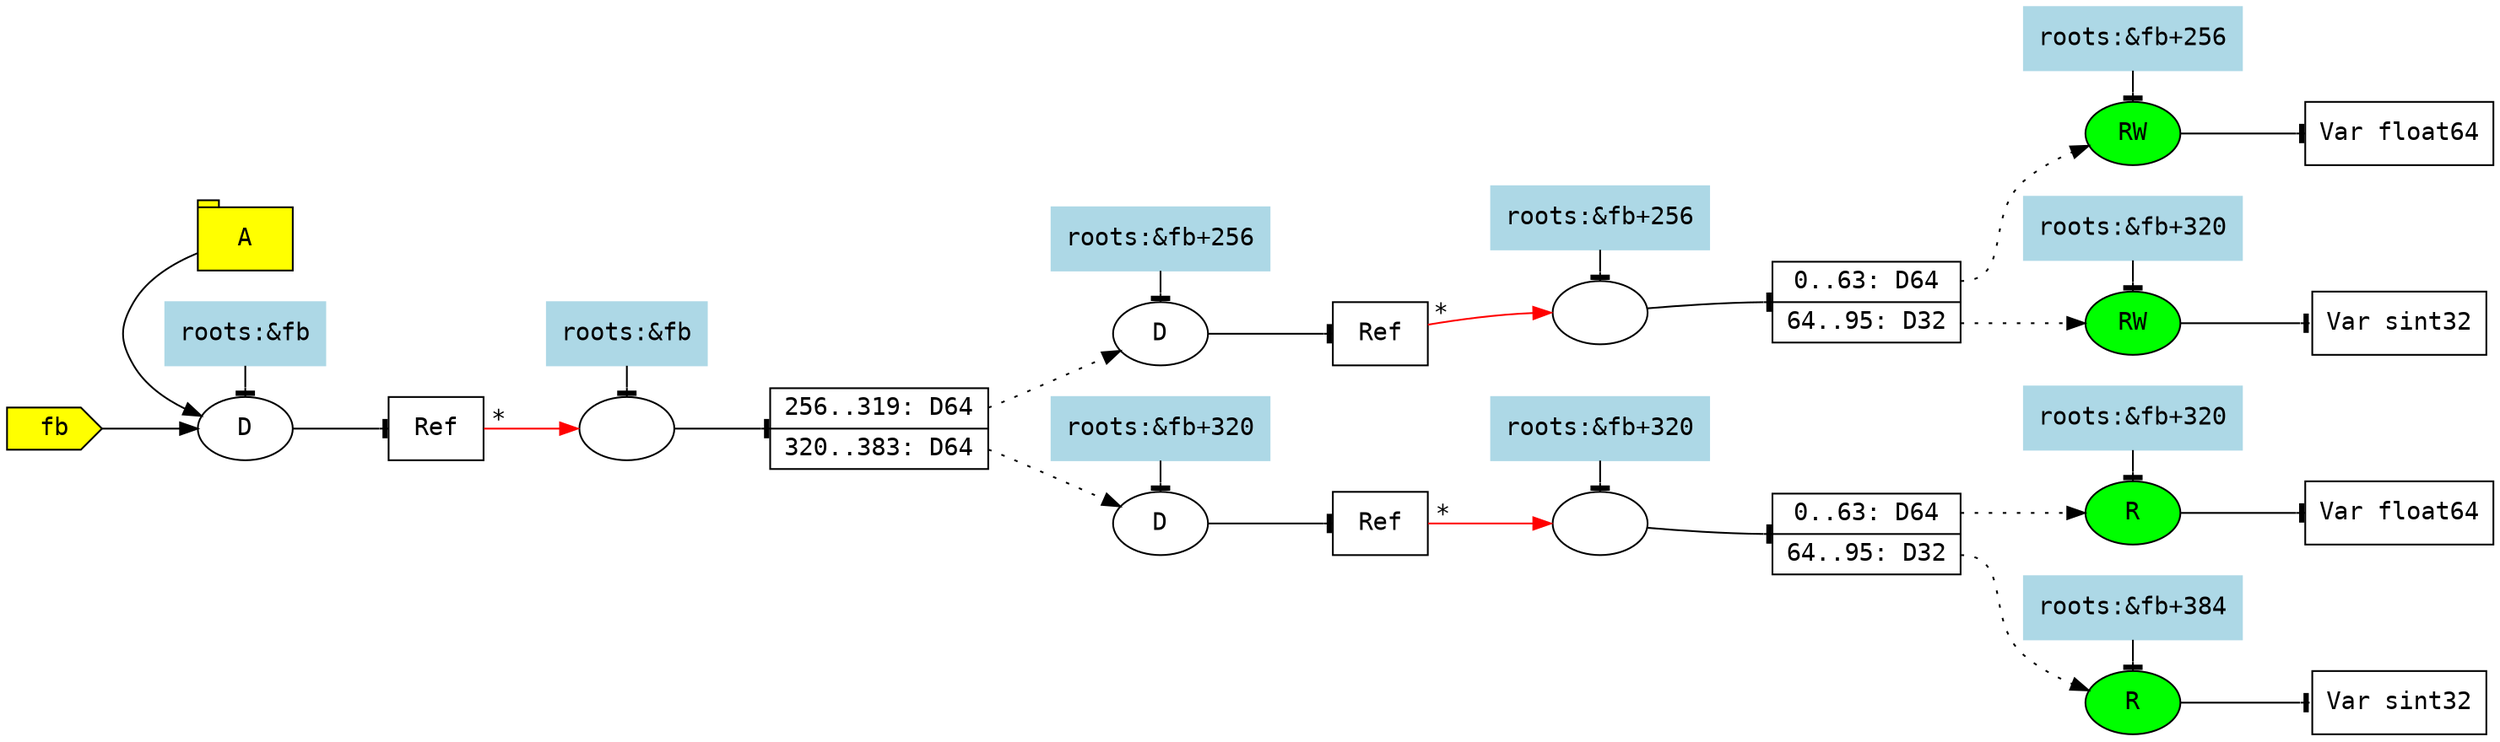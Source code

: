 digraph "job" {
  rankdir="LR" ;
  node [ fontname="monospace" ];
  edge [ fontname="monospace" ];
  V000 [ label="fb", shape="cds", style="filled", fillcolor="yellow" ];
  V000:e -> A000 ;
  A000 [ label="D", shape="oval" ];
  _001 [ label="roots:&fb", style="filled", color="lightblue", shape="box" ];
  { rank=same; A000; _001; }
  _001 -> A000 [ arrowhead="tee" ];
  _002 [ shape="record", label="<_p1> Ref" ];
  _002:_p1 -> A001:w [ taillabel="*", labelangle="+30", color="red" ];
  A000 -> _002:w [ arrowhead="tee" ];
  A001 [ label="", shape="oval" ];
  _003 [ label="roots:&fb", style="filled", color="lightblue", shape="box" ];
  { rank=same; A001; _003; }
  _003 -> A001 [ arrowhead="tee" ];
  _004 [ shape="record", label="<_p1> 256..319: D64|<_p2> 320..383: D64" ];
  _004:_p2 -> A003 [ style="dotted" ];
  _004:_p1 -> A002 [ style="dotted" ];
  A001 -> _004:w [ arrowhead="tee" ];
  A002 [ label="D", shape="oval" ];
  _005 [ label="roots:&fb+256", style="filled", color="lightblue",
    shape="box"
  ];
  { rank=same; A002; _005; }
  _005 -> A002 [ arrowhead="tee" ];
  _006 [ shape="record", label="<_p1> Ref" ];
  _006:_p1 -> A004:w [ taillabel="*", labelangle="+30", color="red" ];
  A002 -> _006:w [ arrowhead="tee" ];
  A003 [ label="D", shape="oval" ];
  _007 [ label="roots:&fb+320", style="filled", color="lightblue",
    shape="box"
  ];
  { rank=same; A003; _007; }
  _007 -> A003 [ arrowhead="tee" ];
  _008 [ shape="record", label="<_p1> Ref" ];
  _008:_p1 -> A005:w [ taillabel="*", labelangle="+30", color="red" ];
  A003 -> _008:w [ arrowhead="tee" ];
  A004 [ label="", shape="oval" ];
  _009 [ label="roots:&fb+256", style="filled", color="lightblue",
    shape="box"
  ];
  { rank=same; A004; _009; }
  _009 -> A004 [ arrowhead="tee" ];
  _010 [ shape="record", label="<_p1> 0..63: D64|<_p2> 64..95: D32" ];
  _010:_p2 -> A007 [ style="dotted" ];
  _010:_p1 -> A006 [ style="dotted" ];
  A004 -> _010:w [ arrowhead="tee" ];
  A005 [ label="", shape="oval" ];
  _011 [ label="roots:&fb+320", style="filled", color="lightblue",
    shape="box"
  ];
  { rank=same; A005; _011; }
  _011 -> A005 [ arrowhead="tee" ];
  _012 [ shape="record", label="<_p1> 0..63: D64|<_p2> 64..95: D32" ];
  _012:_p2 -> A009 [ style="dotted" ];
  _012:_p1 -> A008 [ style="dotted" ];
  A005 -> _012:w [ arrowhead="tee" ];
  A006 [ label="RW", shape="oval", fillcolor="green", style="filled" ];
  _013 [ label="roots:&fb+256", style="filled", color="lightblue",
    shape="box"
  ];
  { rank=same; A006; _013; }
  _013 -> A006 [ arrowhead="tee" ];
  _014 [ shape="record", label="Var float64" ];
  A006 -> _014:w [ arrowhead="tee" ];
  A007 [ label="RW", shape="oval", fillcolor="green", style="filled" ];
  _015 [ label="roots:&fb+320", style="filled", color="lightblue",
    shape="box"
  ];
  { rank=same; A007; _015; }
  _015 -> A007 [ arrowhead="tee" ];
  _016 [ shape="record", label="Var sint32" ];
  A007 -> _016:w [ arrowhead="tee" ];
  A008 [ label="R", shape="oval", fillcolor="green", style="filled" ];
  _017 [ label="roots:&fb+320", style="filled", color="lightblue",
    shape="box"
  ];
  { rank=same; A008; _017; }
  _017 -> A008 [ arrowhead="tee" ];
  _018 [ shape="record", label="Var float64" ];
  A008 -> _018:w [ arrowhead="tee" ];
  A009 [ label="R", shape="oval", fillcolor="green", style="filled" ];
  _019 [ label="roots:&fb+384", style="filled", color="lightblue",
    shape="box"
  ];
  { rank=same; A009; _019; }
  _019 -> A009 [ arrowhead="tee" ];
  _020 [ shape="record", label="Var sint32" ];
  A009 -> _020:w [ arrowhead="tee" ];
  R021 [ label="A", shape="tab", style="filled", fillcolor="yellow" ];
  { rank=same; R021; A000; }
  R021 -> A000 ;
}
